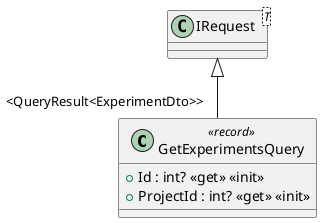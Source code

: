 @startuml
class GetExperimentsQuery <<record>> {
    + Id : int? <<get>> <<init>>
    + ProjectId : int? <<get>> <<init>>
}
class "IRequest"<T> {
}
"IRequest" <|-- "<QueryResult<ExperimentDto>>" GetExperimentsQuery
@enduml
